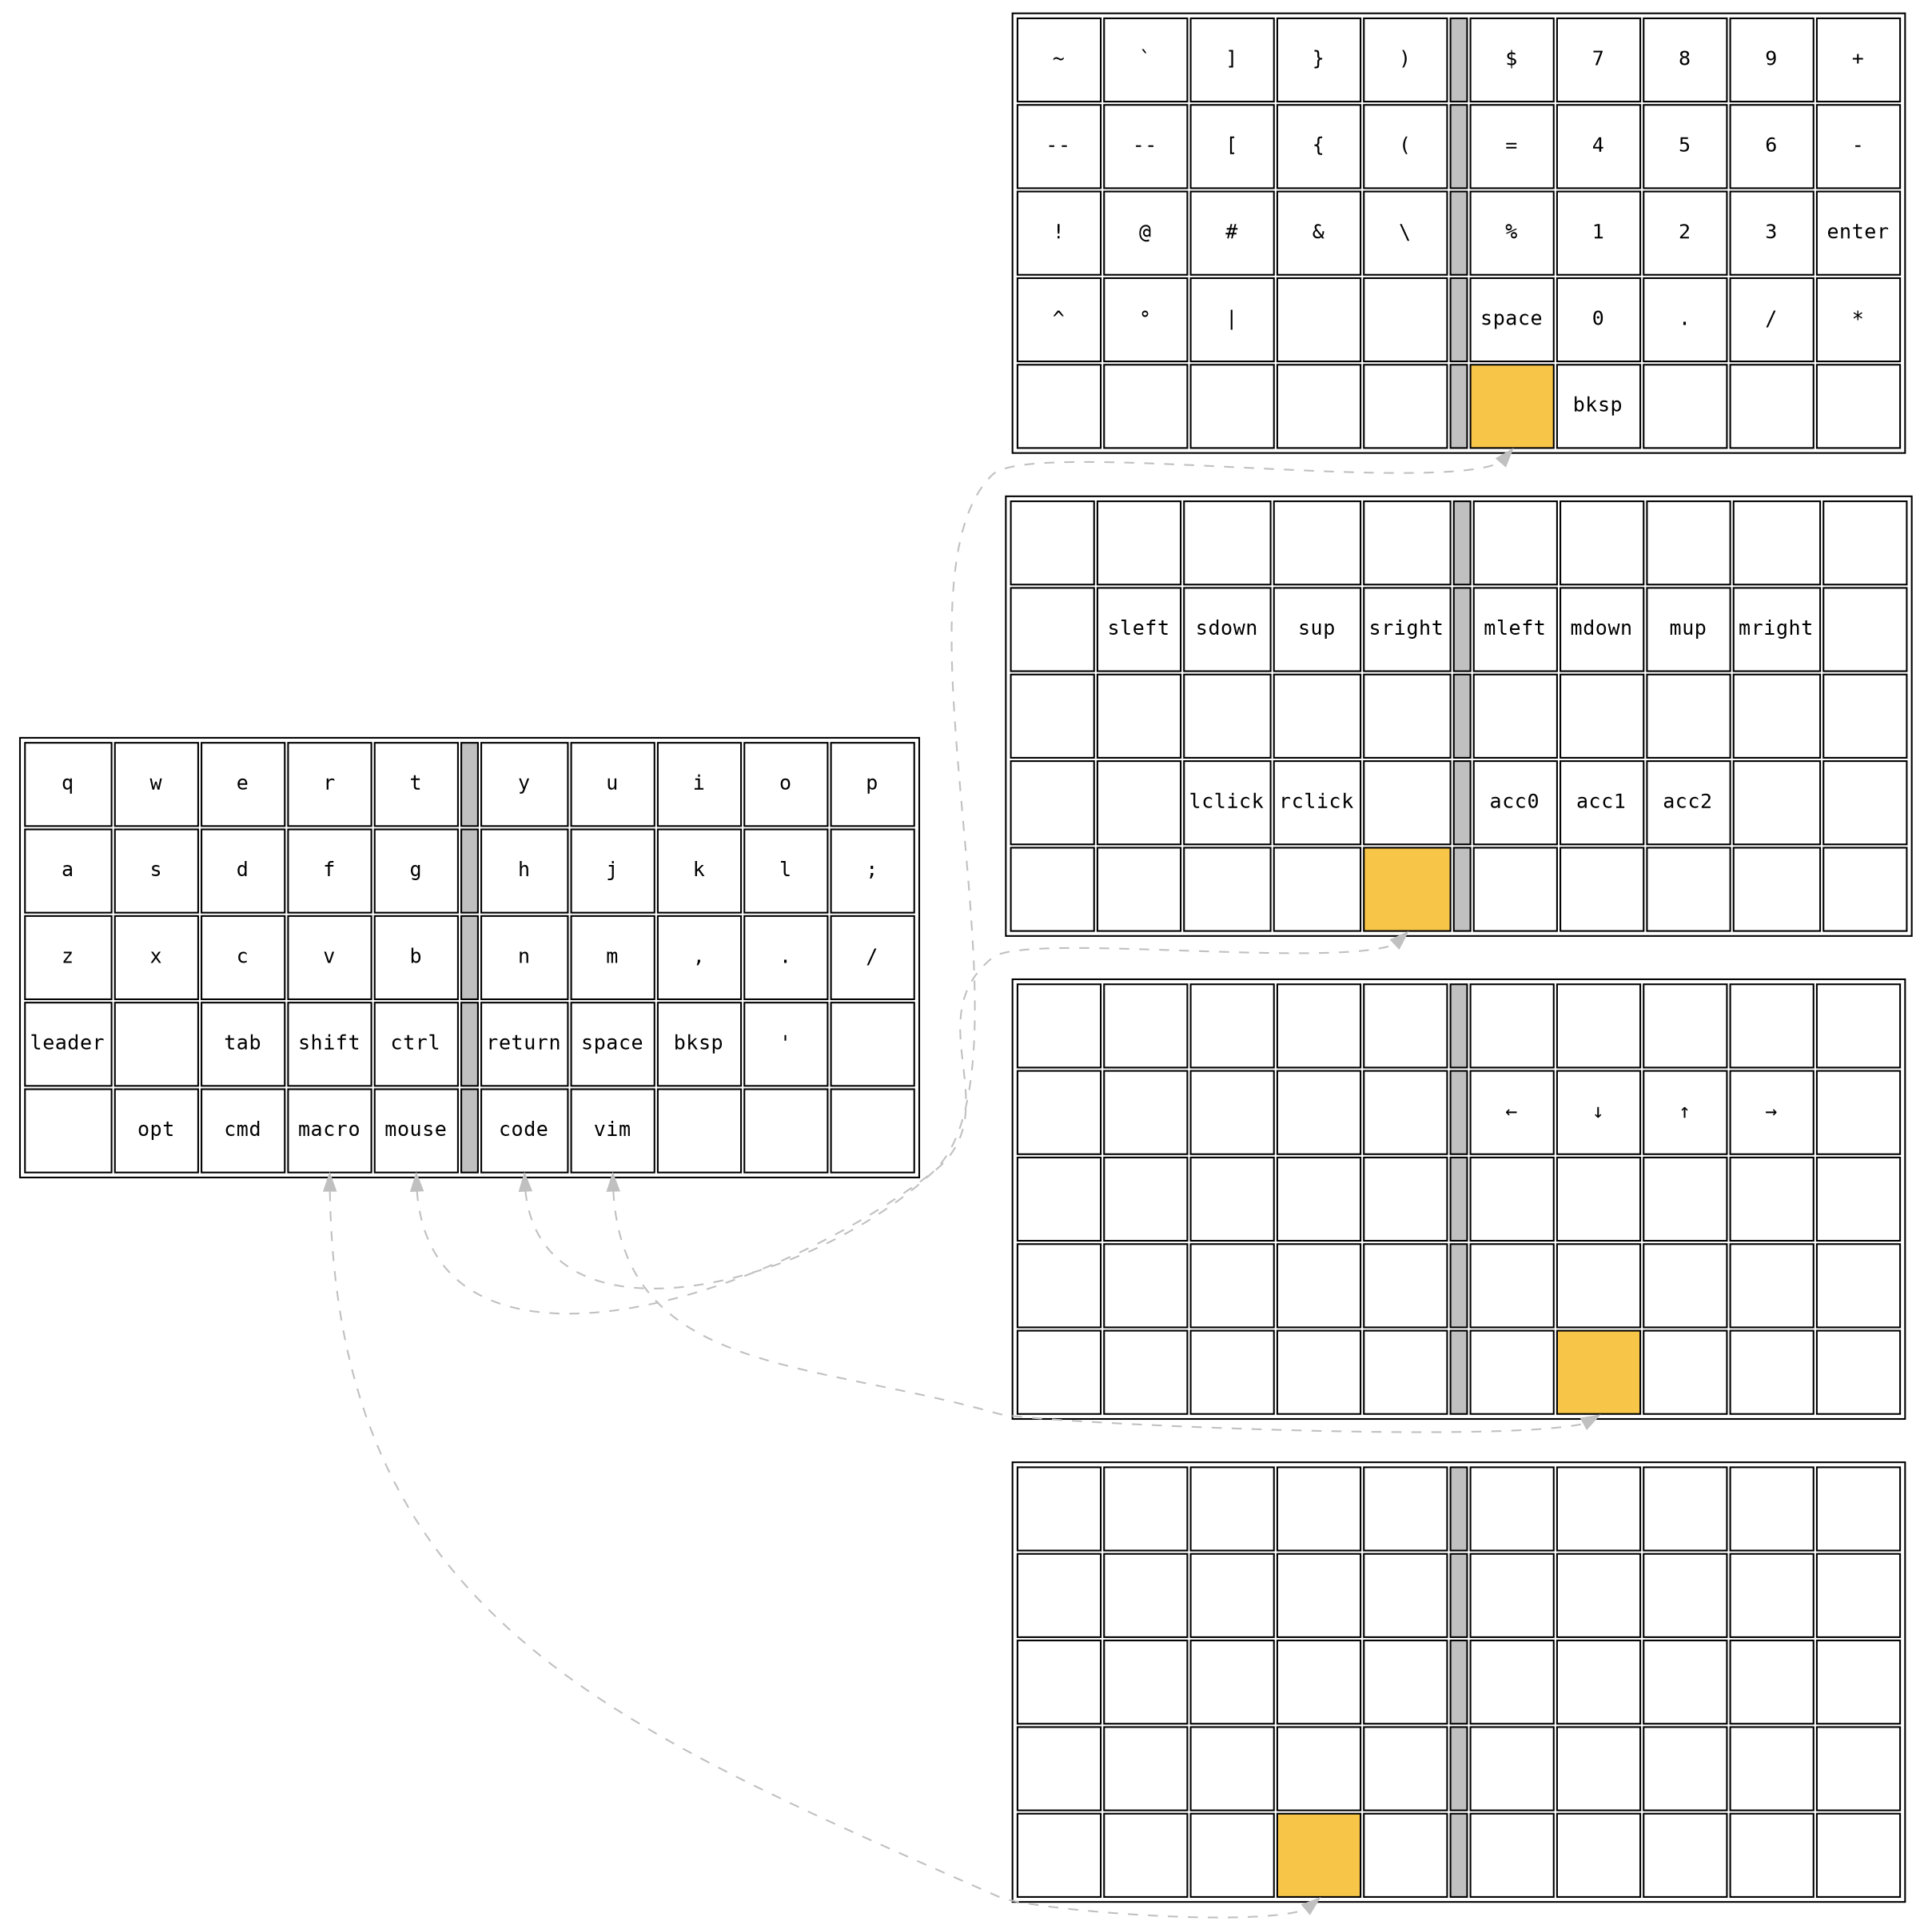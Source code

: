 digraph G {
  rankdir=LR
  node [shape=plaintext]

/* BASE LAYER */
  base [
     label=<
<table>
/* Row 5 */
  <tr>
    <td width="50" height="50"><font face="courier" point-size="12">q</font></td>
    <td width="50" height="50"><font face="courier" point-size="12">w</font></td>
    <td width="50" height="50"><font face="courier" point-size="12">e</font></td>
    <td width="50" height="50"><font face="courier" point-size="12">r</font></td>
    <td width="50" height="50"><font face="courier" point-size="12">t</font></td>
    <td bgcolor="grey" width="10" height="50"></td>
    <td width="50" height="50"><font face="courier" point-size="12">y</font></td>
    <td width="50" height="50"><font face="courier" point-size="12">u</font></td>
    <td width="50" height="50"><font face="courier" point-size="12">i</font></td>
    <td width="50" height="50"><font face="courier" point-size="12">o</font></td>
    <td width="50" height="50"><font face="courier" point-size="12">p</font></td>
  </tr>
/* Row 4 "Home Row" */
  <tr>
    <td width="50" height="50"><font face="courier" point-size="12">a</font></td>
    <td width="50" height="50"><font face="courier" point-size="12">s</font></td>
    <td width="50" height="50"><font face="courier" point-size="12">d</font></td>
    <td width="50" height="50"><font face="courier" point-size="12">f</font></td>
    <td width="50" height="50"><font face="courier" point-size="12">g</font></td>
    <td bgcolor="grey" width="10" height="50"></td>
    <td width="50" height="50"><font face="courier" point-size="12">h</font></td>
    <td width="50" height="50"><font face="courier" point-size="12">j</font></td>
    <td width="50" height="50"><font face="courier" point-size="12">k</font></td>
    <td width="50" height="50"><font face="courier" point-size="12">l</font></td>
    <td width="50" height="50"><font face="courier" point-size="12">;</font></td>
  </tr>
/* Row 3 */
  <tr>
    <td width="50" height="50"><font face="courier" point-size="12">z</font></td>
    <td width="50" height="50"><font face="courier" point-size="12">x</font></td>
    <td width="50" height="50"><font face="courier" point-size="12">c</font></td>
    <td width="50" height="50"><font face="courier" point-size="12">v</font></td>
    <td width="50" height="50"><font face="courier" point-size="12">b</font></td>
    <td bgcolor="grey" width="10" height="50"></td>
    <td width="50" height="50"><font face="courier" point-size="12">n</font></td>
    <td width="50" height="50"><font face="courier" point-size="12">m</font></td>
    <td width="50" height="50"><font face="courier" point-size="12">,</font></td>
    <td width="50" height="50"><font face="courier" point-size="12">.</font></td>
    <td width="50" height="50"><font face="courier" point-size="12">/</font></td>
  </tr>
/* Row 2 "Upper Thumb Row" */
  <tr>
    <td width="50" height="50"><font face="courier" point-size="12">leader</font></td>
    <td width="50" height="50"><font face="courier" point-size="12">&nbsp;</font></td>
    <td width="50" height="50"><font face="courier" point-size="12">tab</font></td>
    <td width="50" height="50"><font face="courier" point-size="12">shift</font></td>
    <td width="50" height="50"><font face="courier" point-size="12">ctrl</font></td>
    <td bgcolor="grey" width="10" height="50"></td>
    <td width="50" height="50"><font face="courier" point-size="12">return</font></td>
    <td width="50" height="50"><font face="courier" point-size="12">space</font></td>
    <td width="50" height="50"><font face="courier" point-size="12">bksp</font></td>
    <td width="50" height="50"><font face="courier" point-size="12">'</font></td>
    <td width="50" height="50"><font face="courier" point-size="12">&nbsp;</font></td>
  </tr>
/* Row 1 "Lower Thumb Row" */
  <tr>
    <td width="50" height="50"><font face="courier" point-size="12">&nbsp;</font></td>
    <td width="50" height="50"><font face="courier" point-size="12">opt</font></td>
    <td width="50" height="50"><font face="courier" point-size="12">cmd</font></td>
    <td port="macroKey" width="50" height="50"><font face="courier" point-size="12">macro</font></td>
    <td port="mouseKey" width="50" height="50"><font face="courier" point-size="12">mouse</font></td>
    <td bgcolor="grey" width="10" height="50"></td>
    <td port="codeKey" width="50" height="50"><font face="courier" point-size="12">code</font></td>
    <td port="vimKey" width="50" height="50"><font face="courier" point-size="12">vim</font></td>
    <td width="50" height="50"><font face="courier" point-size="12">&nbsp;</font></td>
    <td width="50" height="50"><font face="courier" point-size="12">&nbsp;</font></td>
    <td width="50" height="50"><font face="courier" point-size="12">&nbsp;</font></td>
  </tr>
</table>>
  ]

/* CODE LAYER */
  code [
     label=<
<table>
/* Row 5 */
  <tr>
    <td width="50" height="50"><font face="courier" point-size="12">~</font></td>
    <td width="50" height="50"><font face="courier" point-size="12">`</font></td>
    <td width="50" height="50"><font face="courier" point-size="12">&#93;</font></td>
    <td width="50" height="50"><font face="courier" point-size="12">}</font></td>
    <td width="50" height="50"><font face="courier" point-size="12">)</font></td>
    <td bgcolor="grey" width="10" height="50"></td>
    <td width="50" height="50"><font face="courier" point-size="12">$</font></td>
    <td width="50" height="50"><font face="courier" point-size="12">7</font></td>
    <td width="50" height="50"><font face="courier" point-size="12">8</font></td>
    <td width="50" height="50"><font face="courier" point-size="12">9</font></td>
    <td width="50" height="50"><font face="courier" point-size="12">+</font></td>
  </tr>
/* Row 4 "Home Row" */
  <tr>
    <td width="50" height="50"><font face="courier" point-size="12">--</font></td>
    <td width="50" height="50"><font face="courier" point-size="12">--</font></td>
    <td width="50" height="50"><font face="courier" point-size="12">[</font></td>
    <td width="50" height="50"><font face="courier" point-size="12">{</font></td>
    <td width="50" height="50"><font face="courier" point-size="12">(</font></td>
    <td bgcolor="grey" width="10" height="50"></td>
    <td width="50" height="50"><font face="courier" point-size="12">=</font></td>
    <td width="50" height="50"><font face="courier" point-size="12">4</font></td>
    <td width="50" height="50"><font face="courier" point-size="12">5</font></td>
    <td width="50" height="50"><font face="courier" point-size="12">6</font></td>
    <td width="50" height="50"><font face="courier" point-size="12">-</font></td>
  </tr>
/* Row 3 */
  <tr>
    <td width="50" height="50"><font face="courier" point-size="12">!</font></td>
    <td width="50" height="50"><font face="courier" point-size="12">@</font></td>
    <td width="50" height="50"><font face="courier" point-size="12">#</font></td>
    <td width="50" height="50"><font face="courier" point-size="12">&amp;</font></td>
    <td width="50" height="50"><font face="courier" point-size="12">\</font></td>
    <td bgcolor="grey" width="10" height="50"></td>
    <td width="50" height="50"><font face="courier" point-size="12">%</font></td>
    <td width="50" height="50"><font face="courier" point-size="12">1</font></td>
    <td width="50" height="50"><font face="courier" point-size="12">2</font></td>
    <td width="50" height="50"><font face="courier" point-size="12">3</font></td>
    <td width="50" height="50"><font face="courier" point-size="12">enter</font></td>
  </tr>
/* Row 2 "Upper Thumb Row" */
  <tr>
    <td width="50" height="50"><font face="courier" point-size="12">^</font></td>
    <td width="50" height="50"><font face="courier" point-size="12">°</font></td>
    <td width="50" height="50"><font face="courier" point-size="12">|</font></td>
    <td width="50" height="50"><font face="courier" point-size="12">&nbsp;</font></td>
    <td width="50" height="50"><font face="courier" point-size="12">&nbsp;</font></td>
    <td bgcolor="grey" width="10" height="50"></td>
    <td width="50" height="50"><font face="courier" point-size="12">space</font></td>
    <td width="50" height="50"><font face="courier" point-size="12">0</font></td>
    <td width="50" height="50"><font face="courier" point-size="12">.</font></td>
    <td width="50" height="50"><font face="courier" point-size="12">/</font></td>
    <td width="50" height="50"><font face="courier" point-size="12">*</font></td>
  </tr>
/* Row 1 "Lower Thumb Row" */
  <tr>
    <td width="50" height="50"><font face="courier" point-size="12">&nbsp;</font></td>
    <td width="50" height="50"><font face="courier" point-size="12">&nbsp;</font></td>
    <td width="50" height="50"><font face="courier" point-size="12">&nbsp;</font></td>
    <td width="50" height="50"><font face="courier" point-size="12">&nbsp;</font></td>
    <td width="50" height="50"><font face="courier" point-size="12">&nbsp;</font></td>
    <td bgcolor="grey" width="10" height="50"></td>
    <td port="codeLayer" bgcolor="#F7C548" width="50" height="50"><font color="white" face="courier" point-size="12">&nbsp;</font></td>
    <td width="50" height="50"><font face="courier" point-size="12">bksp</font></td>
    <td width="50" height="50"><font face="courier" point-size="12">&nbsp;</font></td>
    <td width="50" height="50"><font face="courier" point-size="12">&nbsp;</font></td>
    <td width="50" height="50"><font face="courier" point-size="12">&nbsp;</font></td>
  </tr>
</table>>
  ]

/* MOUSE LAYER */
  mouse [
     label=<
<table>
/* Row 5 */
  <tr>
    <td width="50" height="50"><font face="courier" point-size="12">&nbsp;</font></td>
    <td width="50" height="50"><font face="courier" point-size="12">&nbsp;</font></td>
    <td width="50" height="50"><font face="courier" point-size="12">&nbsp;</font></td>
    <td width="50" height="50"><font face="courier" point-size="12">&nbsp;</font></td>
    <td width="50" height="50"><font face="courier" point-size="12">&nbsp;</font></td>
    <td bgcolor="grey" width="10" height="50"></td>
    <td width="50" height="50"><font face="courier" point-size="12">&nbsp;</font></td>
    <td width="50" height="50"><font face="courier" point-size="12">&nbsp;</font></td>
    <td width="50" height="50"><font face="courier" point-size="12">&nbsp;</font></td>
    <td width="50" height="50"><font face="courier" point-size="12">&nbsp;</font></td>
    <td width="50" height="50"><font face="courier" point-size="12">&nbsp;</font></td>
  </tr>
/* Row 4 "Home Row" */
  <tr>
    <td width="50" height="50"><font face="courier" point-size="12">&nbsp;</font></td>
    <td width="50" height="50"><font face="courier" point-size="12">sleft</font></td>
    <td width="50" height="50"><font face="courier" point-size="12">sdown</font></td>
    <td width="50" height="50"><font face="courier" point-size="12">sup</font></td>
    <td width="50" height="50"><font face="courier" point-size="12">sright</font></td>
    <td bgcolor="grey" width="10" height="50"></td>
    <td width="50" height="50"><font face="courier" point-size="12">mleft</font></td>
    <td width="50" height="50"><font face="courier" point-size="12">mdown</font></td>
    <td width="50" height="50"><font face="courier" point-size="12">mup</font></td>
    <td width="50" height="50"><font face="courier" point-size="12">mright</font></td>
    <td width="50" height="50"><font face="courier" point-size="12">&nbsp;</font></td>
  </tr>
/* Row 3 */
  <tr>
    <td width="50" height="50"><font face="courier" point-size="12">&nbsp;</font></td>
    <td width="50" height="50"><font face="courier" point-size="12">&nbsp;</font></td>
    <td width="50" height="50"><font face="courier" point-size="12">&nbsp;</font></td>
    <td width="50" height="50"><font face="courier" point-size="12">&nbsp;</font></td>
    <td width="50" height="50"><font face="courier" point-size="12">&nbsp;</font></td>
    <td bgcolor="grey" width="10" height="50"></td>
    <td width="50" height="50"><font face="courier" point-size="12">&nbsp;</font></td>
    <td width="50" height="50"><font face="courier" point-size="12">&nbsp;</font></td>
    <td width="50" height="50"><font face="courier" point-size="12">&nbsp;</font></td>
    <td width="50" height="50"><font face="courier" point-size="12">&nbsp;</font></td>
    <td width="50" height="50"><font face="courier" point-size="12">&nbsp;</font></td>
  </tr>
/* Row 2 "Upper Thumb Row" */
  <tr>
    <td width="50" height="50"><font face="courier" point-size="12">&nbsp;</font></td>
    <td width="50" height="50"><font face="courier" point-size="12">&nbsp;</font></td>
    <td width="50" height="50"><font face="courier" point-size="12">lclick</font></td>
    <td width="50" height="50"><font face="courier" point-size="12">rclick</font></td>
    <td width="50" height="50"><font face="courier" point-size="12">&nbsp;</font></td>
    <td bgcolor="grey" width="10" height="50"></td>
    <td width="50" height="50"><font face="courier" point-size="12">acc0</font></td>
    <td width="50" height="50"><font face="courier" point-size="12">acc1</font></td>
    <td width="50" height="50"><font face="courier" point-size="12">acc2</font></td>
    <td width="50" height="50"><font face="courier" point-size="12">&nbsp;</font></td>
    <td width="50" height="50"><font face="courier" point-size="12">&nbsp;</font></td>
  </tr>
/* Row 1 "Lower Thumb Row" */
  <tr>
    <td width="50" height="50"><font face="courier" point-size="12">&nbsp;</font></td>
    <td width="50" height="50"><font face="courier" point-size="12">&nbsp;</font></td>
    <td width="50" height="50"><font face="courier" point-size="12">&nbsp;</font></td>
    <td width="50" height="50"><font face="courier" point-size="12">&nbsp;</font></td>
    <td port="mouseLayer" bgcolor="#F7C548" width="50" height="50"><font color="white" face="courier" point-size="12">&nbsp;</font></td>
    <td bgcolor="grey" width="10" height="50"></td>
    <td width="50" height="50"><font face="courier" point-size="12">&nbsp;</font></td>
    <td width="50" height="50"><font face="courier" point-size="12">&nbsp;</font></td>
    <td width="50" height="50"><font face="courier" point-size="12">&nbsp;</font></td>
    <td width="50" height="50"><font face="courier" point-size="12">&nbsp;</font></td>
    <td width="50" height="50"><font face="courier" point-size="12">&nbsp;</font></td>
  </tr>
</table>>
  ]

/* VIM LAYER */
  vim [
     label=< <table>
/* Row 5 */
  <tr>
    <td width="50" height="50"><font face="courier" point-size="12">&nbsp;</font></td>
    <td width="50" height="50"><font face="courier" point-size="12">&nbsp;</font></td>
    <td width="50" height="50"><font face="courier" point-size="12">&nbsp;</font></td>
    <td width="50" height="50"><font face="courier" point-size="12">&nbsp;</font></td>
    <td width="50" height="50"><font face="courier" point-size="12">&nbsp;</font></td>
    <td bgcolor="grey" width="10" height="50"></td>
    <td width="50" height="50"><font face="courier" point-size="12">&nbsp;</font></td>
    <td width="50" height="50"><font face="courier" point-size="12">&nbsp;</font></td>
    <td width="50" height="50"><font face="courier" point-size="12">&nbsp;</font></td>
    <td width="50" height="50"><font face="courier" point-size="12">&nbsp;</font></td>
    <td width="50" height="50"><font face="courier" point-size="12">&nbsp;</font></td>
  </tr>
/* Row 4 "Home Row" */
  <tr>
    <td width="50" height="50"><font face="courier" point-size="12">&nbsp;</font></td>
    <td width="50" height="50"><font face="courier" point-size="12">&nbsp;</font></td>
    <td width="50" height="50"><font face="courier" point-size="12">&nbsp;</font></td>
    <td width="50" height="50"><font face="courier" point-size="12">&nbsp;</font></td>
    <td width="50" height="50"><font face="courier" point-size="12">&nbsp;</font></td>
    <td bgcolor="grey" width="10" height="50"></td>
    <td width="50" height="50"><font face="courier" point-size="12">←</font></td>
    <td width="50" height="50"><font face="courier" point-size="12">↓</font></td>
    <td width="50" height="50"><font face="courier" point-size="12">↑</font></td>
    <td width="50" height="50"><font face="courier" point-size="12">→</font></td>
    <td width="50" height="50"><font face="courier" point-size="12">&nbsp;</font></td>
  </tr>
/* Row 3 */
  <tr>
    <td width="50" height="50"><font face="courier" point-size="12">&nbsp;</font></td>
    <td width="50" height="50"><font face="courier" point-size="12">&nbsp;</font></td>
    <td width="50" height="50"><font face="courier" point-size="12">&nbsp;</font></td>
    <td width="50" height="50"><font face="courier" point-size="12">&nbsp;</font></td>
    <td width="50" height="50"><font face="courier" point-size="12">&nbsp;</font></td>
    <td bgcolor="grey" width="10" height="50"></td>
    <td width="50" height="50"><font face="courier" point-size="12">&nbsp;</font></td>
    <td width="50" height="50"><font face="courier" point-size="12">&nbsp;</font></td>
    <td width="50" height="50"><font face="courier" point-size="12">&nbsp;</font></td>
    <td width="50" height="50"><font face="courier" point-size="12">&nbsp;</font></td>
    <td width="50" height="50"><font face="courier" point-size="12">&nbsp;</font></td>
  </tr>
/* Row 2 "Upper Thumb Row" */
  <tr>
    <td width="50" height="50"><font face="courier" point-size="12">&nbsp;</font></td>
    <td width="50" height="50"><font face="courier" point-size="12">&nbsp;</font></td>
    <td width="50" height="50"><font face="courier" point-size="12">&nbsp;</font></td>
    <td width="50" height="50"><font face="courier" point-size="12">&nbsp;</font></td>
    <td width="50" height="50"><font face="courier" point-size="12">&nbsp;</font></td>
    <td bgcolor="grey" width="10" height="50"></td>
    <td width="50" height="50"><font face="courier" point-size="12">&nbsp;</font></td>
    <td width="50" height="50"><font face="courier" point-size="12">&nbsp;</font></td>
    <td width="50" height="50"><font face="courier" point-size="12">&nbsp;</font></td>
    <td width="50" height="50"><font face="courier" point-size="12">&nbsp;</font></td>
    <td width="50" height="50"><font face="courier" point-size="12">&nbsp;</font></td>
  </tr>
/* Row 1 "Lower Thumb Row" */
  <tr>
    <td width="50" height="50"><font face="courier" point-size="12">&nbsp;</font></td>
    <td width="50" height="50"><font face="courier" point-size="12">&nbsp;</font></td>
    <td width="50" height="50"><font face="courier" point-size="12">&nbsp;</font></td>
    <td width="50" height="50"><font face="courier" point-size="12">&nbsp;</font></td>
    <td width="50" height="50"><font face="courier" point-size="12">&nbsp;</font></td>
    <td bgcolor="grey" width="10" height="50"></td>
    <td width="50" height="50"><font face="courier" point-size="12">&nbsp;</font></td>
    <td port="vimLayer" bgcolor="#F7C548" width="50" height="50"><font color="white" face="courier" point-size="12">&nbsp;</font></td>
    <td width="50" height="50"><font face="courier" point-size="12">&nbsp;</font></td>
    <td width="50" height="50"><font face="courier" point-size="12">&nbsp;</font></td>
    <td width="50" height="50"><font face="courier" point-size="12">&nbsp;</font></td>
  </tr>
</table>>
  ]

/* MACRO LAYER */
  macro [
     label=<
<table>
/* Row 5 */
  <tr>
    <td width="50" height="50"><font face="courier" point-size="12">&nbsp;</font></td>
    <td width="50" height="50"><font face="courier" point-size="12">&nbsp;</font></td>
    <td width="50" height="50"><font face="courier" point-size="12">&nbsp;</font></td>
    <td width="50" height="50"><font face="courier" point-size="12">&nbsp;</font></td>
    <td width="50" height="50"><font face="courier" point-size="12">&nbsp;</font></td>
    <td bgcolor="grey" width="10" height="50"></td>
    <td width="50" height="50"><font face="courier" point-size="12">&nbsp;</font></td>
    <td width="50" height="50"><font face="courier" point-size="12">&nbsp;</font></td>
    <td width="50" height="50"><font face="courier" point-size="12">&nbsp;</font></td>
    <td width="50" height="50"><font face="courier" point-size="12">&nbsp;</font></td>
    <td width="50" height="50"><font face="courier" point-size="12">&nbsp;</font></td>
  </tr>
/* Row 4 "Home Row" */
  <tr>
    <td width="50" height="50"><font face="courier" point-size="12">&nbsp;</font></td>
    <td width="50" height="50"><font face="courier" point-size="12">&nbsp;</font></td>
    <td width="50" height="50"><font face="courier" point-size="12">&nbsp;</font></td>
    <td width="50" height="50"><font face="courier" point-size="12">&nbsp;</font></td>
    <td width="50" height="50"><font face="courier" point-size="12">&nbsp;</font></td>
    <td bgcolor="grey" width="10" height="50"></td>
    <td width="50" height="50"><font face="courier" point-size="12">&nbsp;</font></td>
    <td width="50" height="50"><font face="courier" point-size="12">&nbsp;</font></td>
    <td width="50" height="50"><font face="courier" point-size="12">&nbsp;</font></td>
    <td width="50" height="50"><font face="courier" point-size="12">&nbsp;</font></td>
    <td width="50" height="50"><font face="courier" point-size="12">&nbsp;</font></td>
  </tr>
/* Row 3 */
  <tr>
    <td width="50" height="50"><font face="courier" point-size="12">&nbsp;</font></td>
    <td width="50" height="50"><font face="courier" point-size="12">&nbsp;</font></td>
    <td width="50" height="50"><font face="courier" point-size="12">&nbsp;</font></td>
    <td width="50" height="50"><font face="courier" point-size="12">&nbsp;</font></td>
    <td width="50" height="50"><font face="courier" point-size="12">&nbsp;</font></td>
    <td bgcolor="grey" width="10" height="50"></td>
    <td width="50" height="50"><font face="courier" point-size="12">&nbsp;</font></td>
    <td width="50" height="50"><font face="courier" point-size="12">&nbsp;</font></td>
    <td width="50" height="50"><font face="courier" point-size="12">&nbsp;</font></td>
    <td width="50" height="50"><font face="courier" point-size="12">&nbsp;</font></td>
    <td width="50" height="50"><font face="courier" point-size="12">&nbsp;</font></td>
  </tr>
/* Row 2 "Upper Thumb Row" */
  <tr>
    <td width="50" height="50"><font face="courier" point-size="12">&nbsp;</font></td>
    <td width="50" height="50"><font face="courier" point-size="12">&nbsp;</font></td>
    <td width="50" height="50"><font face="courier" point-size="12">&nbsp;</font></td>
    <td width="50" height="50"><font face="courier" point-size="12">&nbsp;</font></td>
    <td width="50" height="50"><font face="courier" point-size="12">&nbsp;</font></td>
    <td bgcolor="grey" width="10" height="50"></td>
    <td width="50" height="50"><font face="courier" point-size="12">&nbsp;</font></td>
    <td width="50" height="50"><font face="courier" point-size="12">&nbsp;</font></td>
    <td width="50" height="50"><font face="courier" point-size="12">&nbsp;</font></td>
    <td width="50" height="50"><font face="courier" point-size="12">&nbsp;</font></td>
    <td width="50" height="50"><font face="courier" point-size="12">&nbsp;</font></td>
  </tr>
/* Row 1 "Lower Thumb Row" */
  <tr>
    <td width="50" height="50"><font face="courier" point-size="12">&nbsp;</font></td>
    <td width="50" height="50"><font face="courier" point-size="12">&nbsp;</font></td>
    <td width="50" height="50"><font face="courier" point-size="12">&nbsp;</font></td>
    <td port="macroLayer" bgcolor="#F7C548" width="50" height="50"><font color="white" face="courier" point-size="12">&nbsp;</font></td>
    <td width="50" height="50"><font face="courier" point-size="12">&nbsp;</font></td>
    <td bgcolor="grey" width="10" height="50"></td>
    <td width="50" height="50"><font face="courier" point-size="12">&nbsp;</font></td>
    <td width="50" height="50"><font face="courier" point-size="12">&nbsp;</font></td>
    <td width="50" height="50"><font face="courier" point-size="12">&nbsp;</font></td>
    <td width="50" height="50"><font face="courier" point-size="12">&nbsp;</font></td>
    <td width="50" height="50"><font face="courier" point-size="12">&nbsp;</font></td>
  </tr>
</table>>
  ]

base:codeKey -> code:codeLayer [dir=both color=grey style=dashed]
base:mouseKey -> mouse:mouseLayer [dir=both color=grey style=dashed]
base:vimKey -> vim:vimLayer [dir=both color=grey style=dashed]
base:macroKey -> macro:macroLayer [dir=both color=grey style=dashed]
}
